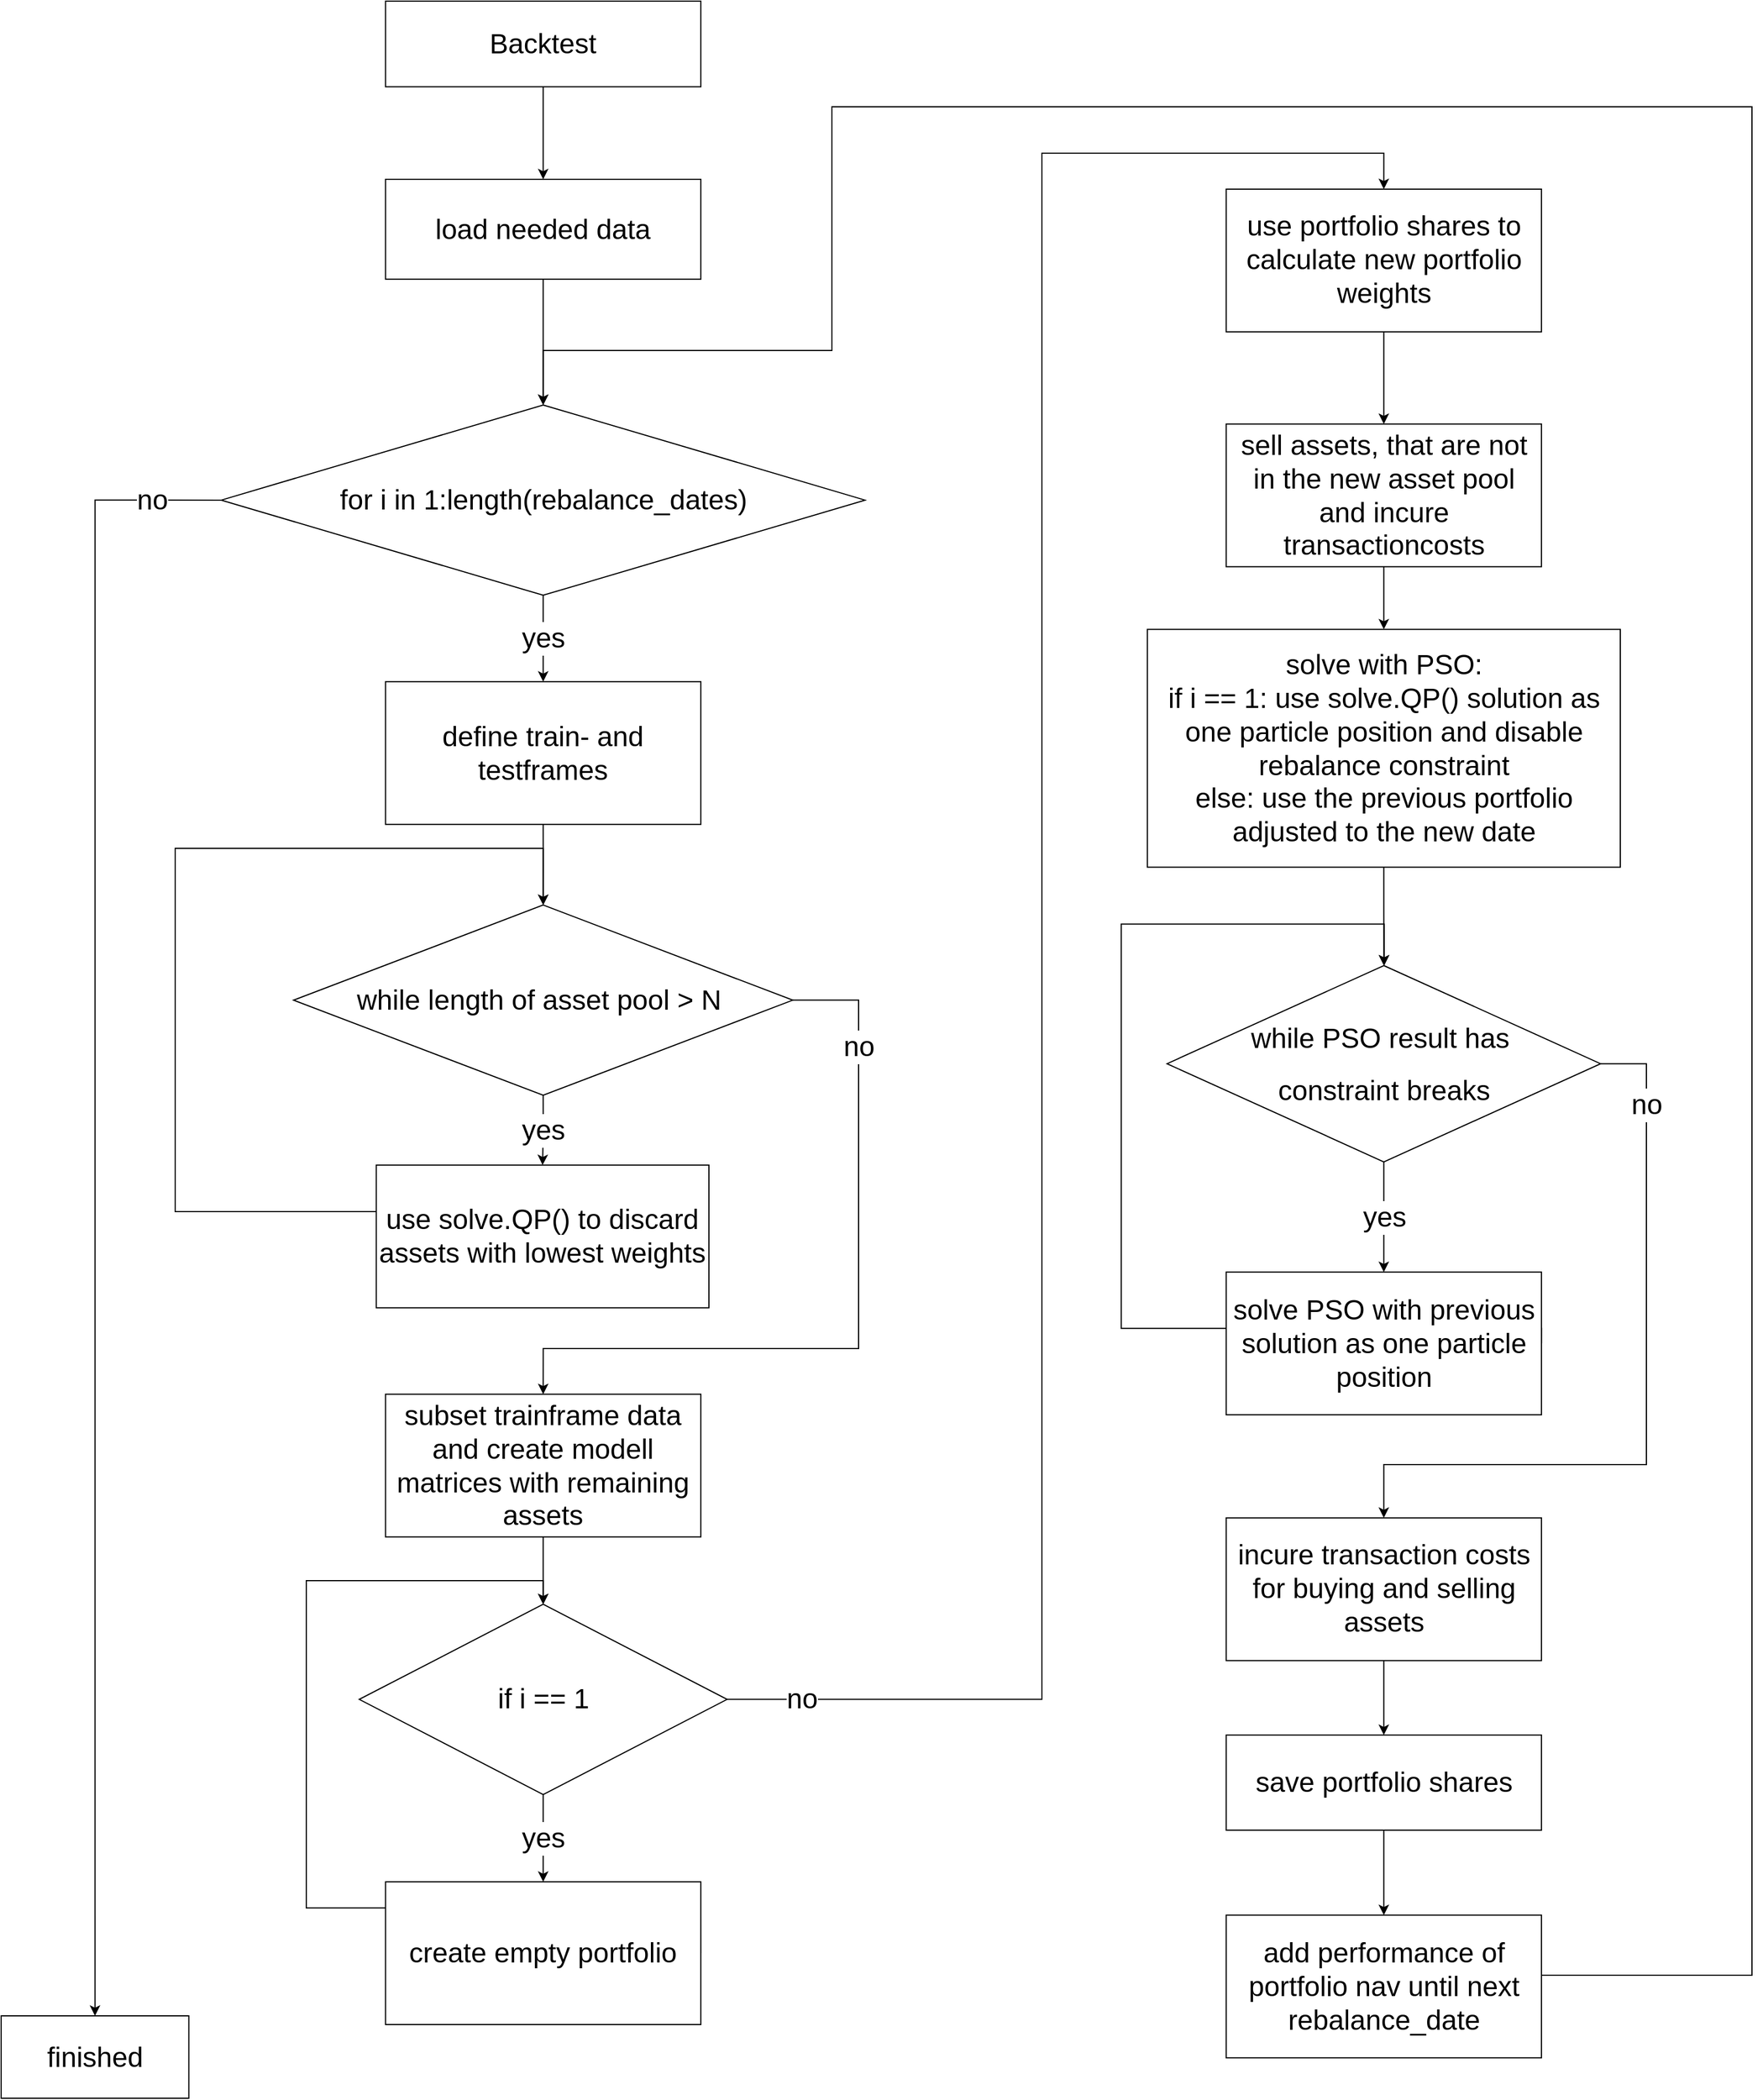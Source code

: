 <mxfile version="15.8.7" type="device"><diagram id="KnqcLf1YAUjP9pfi4W7g" name="Seite-1"><mxGraphModel dx="3311" dy="1780" grid="1" gridSize="10" guides="1" tooltips="1" connect="1" arrows="1" fold="1" page="1" pageScale="1" pageWidth="6000" pageHeight="6000" math="0" shadow="0"><root><mxCell id="0"/><mxCell id="1" parent="0"/><mxCell id="qTBPoQMx9ZAAXL-QyHeu-1" value="&lt;h1&gt;&lt;span style=&quot;font-weight: normal&quot;&gt;Backtest&lt;/span&gt;&lt;/h1&gt;" style="whiteSpace=wrap;html=1;" parent="1" vertex="1"><mxGeometry x="551.286" y="259" width="271.75" height="73.775" as="geometry"/></mxCell><mxCell id="qTBPoQMx9ZAAXL-QyHeu-2" value="&lt;h1&gt;&lt;span style=&quot;font-weight: normal&quot;&gt;load needed data&lt;/span&gt;&lt;/h1&gt;" style="whiteSpace=wrap;html=1;" parent="1" vertex="1"><mxGeometry x="551.286" y="412.515" width="271.75" height="86.071" as="geometry"/></mxCell><mxCell id="qTBPoQMx9ZAAXL-QyHeu-13" style="edgeStyle=orthogonalEdgeStyle;rounded=0;orthogonalLoop=1;jettySize=auto;html=1;exitX=0.5;exitY=1;exitDx=0;exitDy=0;entryX=0.5;entryY=0;entryDx=0;entryDy=0;" parent="1" source="qTBPoQMx9ZAAXL-QyHeu-1" target="qTBPoQMx9ZAAXL-QyHeu-2" edge="1"><mxGeometry relative="1" as="geometry"/></mxCell><mxCell id="qTBPoQMx9ZAAXL-QyHeu-4" value="&lt;h1&gt;&lt;span style=&quot;font-weight: normal&quot;&gt;for i in 1:length(rebalance_dates)&lt;/span&gt;&lt;/h1&gt;" style="rhombus;whiteSpace=wrap;html=1;" parent="1" vertex="1"><mxGeometry x="409.75" y="606.966" width="554.822" height="163.944" as="geometry"/></mxCell><mxCell id="qTBPoQMx9ZAAXL-QyHeu-12" style="edgeStyle=orthogonalEdgeStyle;rounded=0;orthogonalLoop=1;jettySize=auto;html=1;exitX=0.5;exitY=1;exitDx=0;exitDy=0;entryX=0.5;entryY=0;entryDx=0;entryDy=0;" parent="1" source="qTBPoQMx9ZAAXL-QyHeu-2" target="qTBPoQMx9ZAAXL-QyHeu-4" edge="1"><mxGeometry relative="1" as="geometry"/></mxCell><mxCell id="qTBPoQMx9ZAAXL-QyHeu-5" value="&lt;h1&gt;&lt;span style=&quot;font-weight: normal&quot;&gt;define train- and testframes&lt;/span&gt;&lt;/h1&gt;" style="whiteSpace=wrap;html=1;" parent="1" vertex="1"><mxGeometry x="551.286" y="845.389" width="271.75" height="122.958" as="geometry"/></mxCell><mxCell id="qTBPoQMx9ZAAXL-QyHeu-8" value="&lt;font style=&quot;font-size: 24px&quot;&gt;yes&lt;/font&gt;" style="edgeStyle=orthogonalEdgeStyle;rounded=0;orthogonalLoop=1;jettySize=auto;html=1;exitX=0.5;exitY=1;exitDx=0;exitDy=0;entryX=0.5;entryY=0;entryDx=0;entryDy=0;" parent="1" source="qTBPoQMx9ZAAXL-QyHeu-4" target="qTBPoQMx9ZAAXL-QyHeu-5" edge="1"><mxGeometry relative="1" as="geometry"><mxPoint x="687.161" y="783.91" as="sourcePoint"/></mxGeometry></mxCell><mxCell id="qTBPoQMx9ZAAXL-QyHeu-6" value="&lt;h1&gt;&lt;span style=&quot;font-weight: normal&quot;&gt;subset trainframe data and create modell matrices with remaining assets&lt;/span&gt;&lt;/h1&gt;" style="whiteSpace=wrap;html=1;" parent="1" vertex="1"><mxGeometry x="551.286" y="1459.343" width="271.75" height="122.958" as="geometry"/></mxCell><mxCell id="qTBPoQMx9ZAAXL-QyHeu-41" value="&lt;font style=&quot;font-size: 24px&quot;&gt;no&lt;/font&gt;" style="edgeStyle=orthogonalEdgeStyle;rounded=0;orthogonalLoop=1;jettySize=auto;html=1;exitX=1;exitY=0.5;exitDx=0;exitDy=0;entryX=0.5;entryY=0;entryDx=0;entryDy=0;" parent="1" source="qTBPoQMx9ZAAXL-QyHeu-7" target="qTBPoQMx9ZAAXL-QyHeu-6" edge="1"><mxGeometry x="-0.71" relative="1" as="geometry"><Array as="points"><mxPoint x="959" y="1120"/><mxPoint x="959" y="1420"/><mxPoint x="687" y="1420"/></Array><mxPoint as="offset"/></mxGeometry></mxCell><mxCell id="qTBPoQMx9ZAAXL-QyHeu-7" value="&lt;h1&gt;&lt;span style=&quot;font-weight: normal&quot;&gt;while length of asset pool &amp;gt; N&amp;nbsp;&lt;/span&gt;&lt;/h1&gt;" style="rhombus;whiteSpace=wrap;html=1;" parent="1" vertex="1"><mxGeometry x="472.026" y="1037.827" width="430.27" height="163.944" as="geometry"/></mxCell><mxCell id="qTBPoQMx9ZAAXL-QyHeu-11" style="edgeStyle=orthogonalEdgeStyle;rounded=0;orthogonalLoop=1;jettySize=auto;html=1;exitX=0.5;exitY=1;exitDx=0;exitDy=0;entryX=0.5;entryY=0;entryDx=0;entryDy=0;" parent="1" source="qTBPoQMx9ZAAXL-QyHeu-5" target="qTBPoQMx9ZAAXL-QyHeu-7" edge="1"><mxGeometry relative="1" as="geometry"/></mxCell><mxCell id="qTBPoQMx9ZAAXL-QyHeu-15" style="edgeStyle=orthogonalEdgeStyle;rounded=0;orthogonalLoop=1;jettySize=auto;html=1;exitX=1;exitY=0.5;exitDx=0;exitDy=0;entryX=0.5;entryY=0;entryDx=0;entryDy=0;entryPerimeter=0;" parent="1" source="qTBPoQMx9ZAAXL-QyHeu-9" target="qTBPoQMx9ZAAXL-QyHeu-7" edge="1"><mxGeometry relative="1" as="geometry"><mxPoint x="687.161" y="1009.334" as="targetPoint"/><Array as="points"><mxPoint x="370" y="1302"/><mxPoint x="370" y="989"/><mxPoint x="687" y="989"/></Array></mxGeometry></mxCell><mxCell id="qTBPoQMx9ZAAXL-QyHeu-9" value="&lt;h1&gt;&lt;span style=&quot;font-weight: normal&quot;&gt;use solve.QP() to discard assets with lowest weights&lt;/span&gt;&lt;/h1&gt;" style="whiteSpace=wrap;html=1;" parent="1" vertex="1"><mxGeometry x="543.29" y="1261.91" width="286.71" height="122.96" as="geometry"/></mxCell><mxCell id="qTBPoQMx9ZAAXL-QyHeu-10" value="&lt;font style=&quot;font-size: 24px&quot;&gt;yes&lt;/font&gt;" style="edgeStyle=orthogonalEdgeStyle;rounded=0;orthogonalLoop=1;jettySize=auto;html=1;exitX=0.5;exitY=1;exitDx=0;exitDy=0;entryX=0.5;entryY=0;entryDx=0;entryDy=0;" parent="1" source="qTBPoQMx9ZAAXL-QyHeu-7" target="qTBPoQMx9ZAAXL-QyHeu-9" edge="1"><mxGeometry x="0.007" relative="1" as="geometry"><mxPoint as="offset"/></mxGeometry></mxCell><mxCell id="qTBPoQMx9ZAAXL-QyHeu-17" value="&lt;h1&gt;&lt;span style=&quot;font-weight: normal&quot;&gt;sell assets, that are not in the new asset pool and incure transactioncosts&lt;/span&gt;&lt;/h1&gt;" style="whiteSpace=wrap;html=1;" parent="1" vertex="1"><mxGeometry x="1275.816" y="623.36" width="271.75" height="122.958" as="geometry"/></mxCell><mxCell id="qTBPoQMx9ZAAXL-QyHeu-19" value="&lt;h1&gt;&lt;span style=&quot;font-weight: normal&quot;&gt;while PSO result has&amp;nbsp;&lt;/span&gt;&lt;/h1&gt;&lt;h1&gt;&lt;span style=&quot;font-weight: normal&quot;&gt;constraint breaks&lt;/span&gt;&lt;/h1&gt;" style="rhombus;whiteSpace=wrap;html=1;" parent="1" vertex="1"><mxGeometry x="1224.86" y="1090" width="373.66" height="169.15" as="geometry"/></mxCell><mxCell id="qTBPoQMx9ZAAXL-QyHeu-22" style="edgeStyle=orthogonalEdgeStyle;rounded=0;orthogonalLoop=1;jettySize=auto;html=1;exitX=0.5;exitY=1;exitDx=0;exitDy=0;" parent="1" source="qTBPoQMx9ZAAXL-QyHeu-20" target="qTBPoQMx9ZAAXL-QyHeu-19" edge="1"><mxGeometry relative="1" as="geometry"/></mxCell><mxCell id="qTBPoQMx9ZAAXL-QyHeu-20" value="&lt;h1&gt;&lt;span style=&quot;font-weight: normal&quot;&gt;solve with PSO:&lt;br&gt;if i == 1: use solve.QP() solution as one particle position and disable rebalance constraint&lt;br&gt;else: use the previous portfolio adjusted to the new date&lt;/span&gt;&lt;/h1&gt;" style="whiteSpace=wrap;html=1;" parent="1" vertex="1"><mxGeometry x="1207.878" y="800.305" width="407.624" height="204.93" as="geometry"/></mxCell><mxCell id="qTBPoQMx9ZAAXL-QyHeu-21" style="edgeStyle=orthogonalEdgeStyle;rounded=0;orthogonalLoop=1;jettySize=auto;html=1;exitX=0.5;exitY=1;exitDx=0;exitDy=0;entryX=0.5;entryY=0;entryDx=0;entryDy=0;" parent="1" source="qTBPoQMx9ZAAXL-QyHeu-17" target="qTBPoQMx9ZAAXL-QyHeu-20" edge="1"><mxGeometry relative="1" as="geometry"/></mxCell><mxCell id="qTBPoQMx9ZAAXL-QyHeu-25" style="edgeStyle=orthogonalEdgeStyle;rounded=0;orthogonalLoop=1;jettySize=auto;html=1;exitX=1;exitY=0.5;exitDx=0;exitDy=0;" parent="1" source="qTBPoQMx9ZAAXL-QyHeu-23" edge="1"><mxGeometry relative="1" as="geometry"><mxPoint x="1412" y="1090" as="targetPoint"/><Array as="points"><mxPoint x="1185.368" y="1402.603"/><mxPoint x="1185.368" y="1054.221"/><mxPoint x="1411.826" y="1054.221"/></Array></mxGeometry></mxCell><mxCell id="qTBPoQMx9ZAAXL-QyHeu-23" value="&lt;h1&gt;&lt;span style=&quot;font-weight: normal&quot;&gt;solve PSO with previous solution as one particle position&lt;/span&gt;&lt;/h1&gt;" style="whiteSpace=wrap;html=1;" parent="1" vertex="1"><mxGeometry x="1275.816" y="1354.124" width="271.75" height="122.958" as="geometry"/></mxCell><mxCell id="qTBPoQMx9ZAAXL-QyHeu-24" value="&lt;font style=&quot;font-size: 24px&quot;&gt;yes&lt;/font&gt;" style="edgeStyle=orthogonalEdgeStyle;rounded=0;orthogonalLoop=1;jettySize=auto;html=1;exitX=0.5;exitY=1;exitDx=0;exitDy=0;entryX=0.5;entryY=0;entryDx=0;entryDy=0;" parent="1" source="qTBPoQMx9ZAAXL-QyHeu-19" target="qTBPoQMx9ZAAXL-QyHeu-23" edge="1"><mxGeometry relative="1" as="geometry"><mxPoint x="1411.69" y="1272.15" as="sourcePoint"/></mxGeometry></mxCell><mxCell id="qTBPoQMx9ZAAXL-QyHeu-26" value="&lt;h1&gt;&lt;span style=&quot;font-weight: normal&quot;&gt;incure transaction costs for buying and selling assets&lt;/span&gt;&lt;/h1&gt;" style="whiteSpace=wrap;html=1;" parent="1" vertex="1"><mxGeometry x="1275.816" y="1565.906" width="271.75" height="122.958" as="geometry"/></mxCell><mxCell id="qTBPoQMx9ZAAXL-QyHeu-43" value="&lt;font style=&quot;font-size: 24px&quot;&gt;no&lt;/font&gt;" style="edgeStyle=orthogonalEdgeStyle;rounded=0;orthogonalLoop=1;jettySize=auto;html=1;exitX=1;exitY=0.5;exitDx=0;exitDy=0;entryX=0.5;entryY=0;entryDx=0;entryDy=0;" parent="1" source="qTBPoQMx9ZAAXL-QyHeu-19" target="qTBPoQMx9ZAAXL-QyHeu-26" edge="1"><mxGeometry x="-0.772" relative="1" as="geometry"><Array as="points"><mxPoint x="1638" y="1175"/><mxPoint x="1638" y="1520"/><mxPoint x="1412" y="1520"/></Array><mxPoint as="offset"/></mxGeometry></mxCell><mxCell id="qTBPoQMx9ZAAXL-QyHeu-28" value="&lt;h1&gt;&lt;span style=&quot;font-weight: normal&quot;&gt;save portfolio shares&lt;/span&gt;&lt;/h1&gt;" style="whiteSpace=wrap;html=1;" parent="1" vertex="1"><mxGeometry x="1275.816" y="1753.048" width="271.75" height="81.972" as="geometry"/></mxCell><mxCell id="qTBPoQMx9ZAAXL-QyHeu-30" style="edgeStyle=orthogonalEdgeStyle;rounded=0;orthogonalLoop=1;jettySize=auto;html=1;exitX=0.5;exitY=1;exitDx=0;exitDy=0;entryX=0.5;entryY=0;entryDx=0;entryDy=0;" parent="1" source="qTBPoQMx9ZAAXL-QyHeu-26" target="qTBPoQMx9ZAAXL-QyHeu-28" edge="1"><mxGeometry relative="1" as="geometry"><mxPoint x="1411.691" y="1703.865" as="sourcePoint"/></mxGeometry></mxCell><mxCell id="qTBPoQMx9ZAAXL-QyHeu-44" style="edgeStyle=orthogonalEdgeStyle;rounded=0;orthogonalLoop=1;jettySize=auto;html=1;exitX=0.5;exitY=1;exitDx=0;exitDy=0;entryX=0.5;entryY=0;entryDx=0;entryDy=0;" parent="1" source="qTBPoQMx9ZAAXL-QyHeu-29" target="qTBPoQMx9ZAAXL-QyHeu-4" edge="1"><mxGeometry relative="1" as="geometry"><mxPoint x="687.161" y="504.994" as="targetPoint"/><Array as="points"><mxPoint x="1412" y="1960"/><mxPoint x="1729" y="1960"/><mxPoint x="1729" y="350"/><mxPoint x="936" y="350"/><mxPoint x="936" y="560"/><mxPoint x="687" y="560"/></Array></mxGeometry></mxCell><mxCell id="qTBPoQMx9ZAAXL-QyHeu-29" value="&lt;h1&gt;&lt;span style=&quot;font-weight: normal&quot;&gt;add performance of portfolio nav until next rebalance_date&lt;/span&gt;&lt;/h1&gt;" style="whiteSpace=wrap;html=1;" parent="1" vertex="1"><mxGeometry x="1275.816" y="1908.204" width="271.75" height="122.958" as="geometry"/></mxCell><mxCell id="qTBPoQMx9ZAAXL-QyHeu-31" style="edgeStyle=orthogonalEdgeStyle;rounded=0;orthogonalLoop=1;jettySize=auto;html=1;exitX=0.5;exitY=1;exitDx=0;exitDy=0;entryX=0.5;entryY=0;entryDx=0;entryDy=0;" parent="1" source="qTBPoQMx9ZAAXL-QyHeu-28" target="qTBPoQMx9ZAAXL-QyHeu-29" edge="1"><mxGeometry relative="1" as="geometry"/></mxCell><mxCell id="qTBPoQMx9ZAAXL-QyHeu-32" value="&lt;h1&gt;&lt;span style=&quot;font-weight: normal&quot;&gt;if i == 1&lt;/span&gt;&lt;/h1&gt;" style="rhombus;whiteSpace=wrap;html=1;" parent="1" vertex="1"><mxGeometry x="528.64" y="1640.336" width="317.041" height="163.944" as="geometry"/></mxCell><mxCell id="qTBPoQMx9ZAAXL-QyHeu-36" style="edgeStyle=orthogonalEdgeStyle;rounded=0;orthogonalLoop=1;jettySize=auto;html=1;exitX=0.5;exitY=1;exitDx=0;exitDy=0;entryX=0.5;entryY=0;entryDx=0;entryDy=0;" parent="1" source="qTBPoQMx9ZAAXL-QyHeu-6" target="qTBPoQMx9ZAAXL-QyHeu-32" edge="1"><mxGeometry relative="1" as="geometry"/></mxCell><mxCell id="qTBPoQMx9ZAAXL-QyHeu-37" style="edgeStyle=orthogonalEdgeStyle;rounded=0;orthogonalLoop=1;jettySize=auto;html=1;exitX=1;exitY=0.5;exitDx=0;exitDy=0;entryX=0.5;entryY=0;entryDx=0;entryDy=0;" parent="1" source="qTBPoQMx9ZAAXL-QyHeu-33" target="qTBPoQMx9ZAAXL-QyHeu-32" edge="1"><mxGeometry relative="1" as="geometry"><mxPoint x="687.161" y="1643.78" as="targetPoint"/><Array as="points"><mxPoint x="823" y="1902"/><mxPoint x="483" y="1902"/><mxPoint x="483" y="1620"/><mxPoint x="687" y="1620"/></Array></mxGeometry></mxCell><mxCell id="qTBPoQMx9ZAAXL-QyHeu-33" value="&lt;h1&gt;&lt;span style=&quot;font-weight: normal&quot;&gt;create empty portfolio&lt;/span&gt;&lt;/h1&gt;" style="whiteSpace=wrap;html=1;" parent="1" vertex="1"><mxGeometry x="551.286" y="1879.513" width="271.75" height="122.958" as="geometry"/></mxCell><mxCell id="qTBPoQMx9ZAAXL-QyHeu-34" value="&lt;font style=&quot;font-size: 24px&quot;&gt;yes&lt;/font&gt;" style="edgeStyle=orthogonalEdgeStyle;rounded=0;orthogonalLoop=1;jettySize=auto;html=1;exitX=0.5;exitY=1;exitDx=0;exitDy=0;entryX=0.5;entryY=0;entryDx=0;entryDy=0;" parent="1" source="qTBPoQMx9ZAAXL-QyHeu-32" target="qTBPoQMx9ZAAXL-QyHeu-33" edge="1"><mxGeometry relative="1" as="geometry"/></mxCell><mxCell id="qTBPoQMx9ZAAXL-QyHeu-40" style="edgeStyle=orthogonalEdgeStyle;rounded=0;orthogonalLoop=1;jettySize=auto;html=1;exitX=0.5;exitY=1;exitDx=0;exitDy=0;entryX=0.5;entryY=0;entryDx=0;entryDy=0;" parent="1" source="qTBPoQMx9ZAAXL-QyHeu-38" target="qTBPoQMx9ZAAXL-QyHeu-17" edge="1"><mxGeometry relative="1" as="geometry"/></mxCell><mxCell id="qTBPoQMx9ZAAXL-QyHeu-38" value="&lt;h1&gt;&lt;span style=&quot;font-weight: normal&quot;&gt;use portfolio shares to calculate new portfolio weights&lt;/span&gt;&lt;/h1&gt;" style="whiteSpace=wrap;html=1;" parent="1" vertex="1"><mxGeometry x="1275.816" y="420.972" width="271.75" height="122.958" as="geometry"/></mxCell><mxCell id="qTBPoQMx9ZAAXL-QyHeu-42" value="&lt;font style=&quot;font-size: 24px&quot;&gt;no&lt;/font&gt;" style="edgeStyle=orthogonalEdgeStyle;rounded=0;orthogonalLoop=1;jettySize=auto;html=1;exitX=1;exitY=0.5;exitDx=0;exitDy=0;entryX=0.5;entryY=0;entryDx=0;entryDy=0;" parent="1" source="qTBPoQMx9ZAAXL-QyHeu-32" target="qTBPoQMx9ZAAXL-QyHeu-38" edge="1"><mxGeometry x="-0.933" relative="1" as="geometry"><Array as="points"><mxPoint x="1117" y="1722"/><mxPoint x="1117" y="390"/><mxPoint x="1412" y="390"/></Array><mxPoint as="offset"/></mxGeometry></mxCell><mxCell id="qTBPoQMx9ZAAXL-QyHeu-46" value="&lt;h1&gt;&lt;span style=&quot;font-weight: normal&quot;&gt;finished&lt;/span&gt;&lt;/h1&gt;" style="whiteSpace=wrap;html=1;" parent="1" vertex="1"><mxGeometry x="220" y="1995" width="161.75" height="71" as="geometry"/></mxCell><mxCell id="qTBPoQMx9ZAAXL-QyHeu-45" value="&lt;font style=&quot;font-size: 24px&quot;&gt;no&lt;/font&gt;" style="edgeStyle=orthogonalEdgeStyle;rounded=0;orthogonalLoop=1;jettySize=auto;html=1;exitX=0;exitY=0.5;exitDx=0;exitDy=0;entryX=0.5;entryY=0;entryDx=0;entryDy=0;" parent="1" source="qTBPoQMx9ZAAXL-QyHeu-4" target="qTBPoQMx9ZAAXL-QyHeu-46" edge="1"><mxGeometry x="-0.915" relative="1" as="geometry"><mxPoint x="279.536" y="1549.646" as="targetPoint"/><mxPoint as="offset"/></mxGeometry></mxCell></root></mxGraphModel></diagram></mxfile>